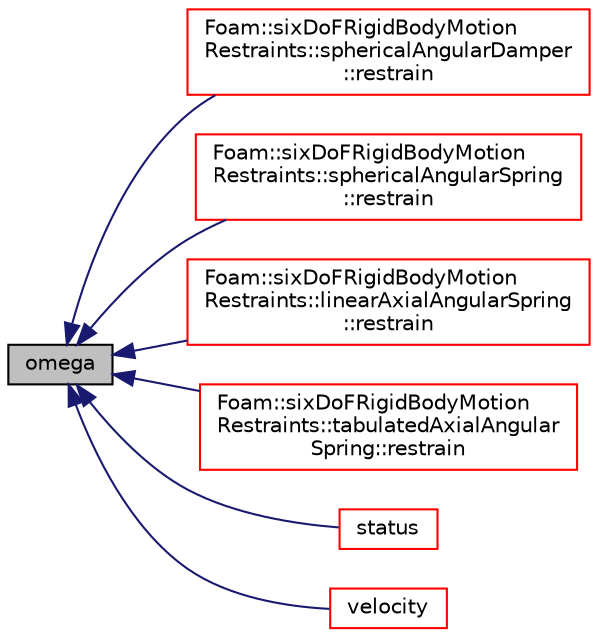 digraph "omega"
{
  bgcolor="transparent";
  edge [fontname="Helvetica",fontsize="10",labelfontname="Helvetica",labelfontsize="10"];
  node [fontname="Helvetica",fontsize="10",shape=record];
  rankdir="LR";
  Node1 [label="omega",height=0.2,width=0.4,color="black", fillcolor="grey75", style="filled", fontcolor="black"];
  Node1 -> Node2 [dir="back",color="midnightblue",fontsize="10",style="solid",fontname="Helvetica"];
  Node2 [label="Foam::sixDoFRigidBodyMotion\lRestraints::sphericalAngularDamper\l::restrain",height=0.2,width=0.4,color="red",URL="$a02486.html#a7fa713dfa7e7b8124d760266460acb1a",tooltip="Calculate the restraint position, force and moment. "];
  Node1 -> Node3 [dir="back",color="midnightblue",fontsize="10",style="solid",fontname="Helvetica"];
  Node3 [label="Foam::sixDoFRigidBodyMotion\lRestraints::sphericalAngularSpring\l::restrain",height=0.2,width=0.4,color="red",URL="$a02488.html#a7fa713dfa7e7b8124d760266460acb1a",tooltip="Calculate the restraint position, force and moment. "];
  Node1 -> Node4 [dir="back",color="midnightblue",fontsize="10",style="solid",fontname="Helvetica"];
  Node4 [label="Foam::sixDoFRigidBodyMotion\lRestraints::linearAxialAngularSpring\l::restrain",height=0.2,width=0.4,color="red",URL="$a01365.html#a7fa713dfa7e7b8124d760266460acb1a",tooltip="Calculate the restraint position, force and moment. "];
  Node1 -> Node5 [dir="back",color="midnightblue",fontsize="10",style="solid",fontname="Helvetica"];
  Node5 [label="Foam::sixDoFRigidBodyMotion\lRestraints::tabulatedAxialAngular\lSpring::restrain",height=0.2,width=0.4,color="red",URL="$a02647.html#a7fa713dfa7e7b8124d760266460acb1a",tooltip="Calculate the restraint position, force and moment. "];
  Node1 -> Node6 [dir="back",color="midnightblue",fontsize="10",style="solid",fontname="Helvetica"];
  Node6 [label="status",height=0.2,width=0.4,color="red",URL="$a02407.html#a99ec9b45c523258b4c1f05dddca5cfe0",tooltip="Report the status of the motion. "];
  Node1 -> Node7 [dir="back",color="midnightblue",fontsize="10",style="solid",fontname="Helvetica"];
  Node7 [label="velocity",height=0.2,width=0.4,color="red",URL="$a02407.html#a87dd828a773522122be6d2497d884b93",tooltip="Return the velocity of a position. "];
}

